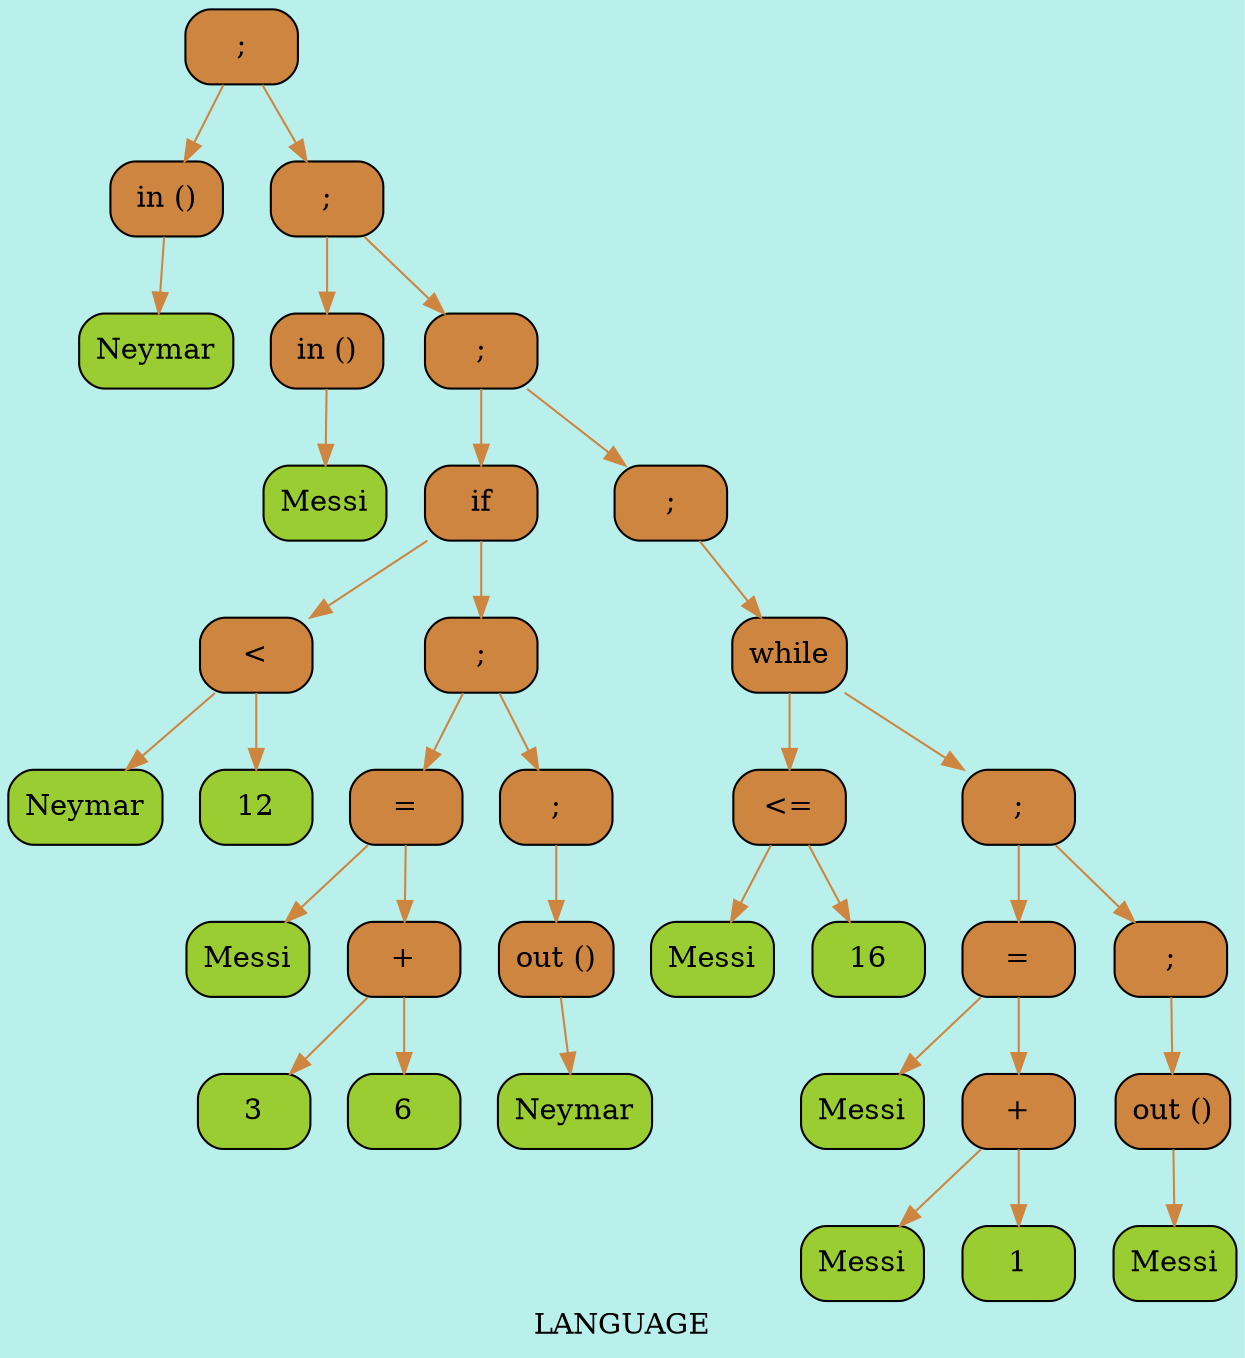 digraph LANGUAGE{
label = < LANGUAGE >;
bgcolor = "#BAF0EC";
node [shape = record ];
edge [style = filled ];
 0 [shape = Mrecord, style = filled, fillcolor = Peru, label = ";" ];
 1 [shape = Mrecord, style = filled, fillcolor = Peru, label = "in ()" ];
 2 [shape = Mrecord, style = filled, fillcolor = YellowGreen, label = "Neymar" ];
 3 [shape = Mrecord, style = filled, fillcolor = Peru, label = ";" ];
 4 [shape = Mrecord, style = filled, fillcolor = Peru, label = "in ()" ];
 5 [shape = Mrecord, style = filled, fillcolor = YellowGreen, label = "Messi" ];
 6 [shape = Mrecord, style = filled, fillcolor = Peru, label = ";" ];
 7 [shape = Mrecord, style = filled, fillcolor = Peru, label = "if" ];
 8 [shape = Mrecord, style = filled, fillcolor = Peru, label = " \< " ];
 9 [shape = Mrecord, style = filled, fillcolor = YellowGreen, label = "Neymar" ];
 10 [shape = Mrecord, style = filled, fillcolor = YellowGreen, label = "12" ];
 11 [shape = Mrecord, style = filled, fillcolor = Peru, label = ";" ];
 12 [shape = Mrecord, style = filled, fillcolor = Peru, label = "=" ];
 13 [shape = Mrecord, style = filled, fillcolor = YellowGreen, label = "Messi" ];
 14 [shape = Mrecord, style = filled, fillcolor = Peru, label = "+" ];
 15 [shape = Mrecord, style = filled, fillcolor = YellowGreen, label = "3" ];
 16 [shape = Mrecord, style = filled, fillcolor = YellowGreen, label = "6" ];
 17 [shape = Mrecord, style = filled, fillcolor = Peru, label = ";" ];
 18 [shape = Mrecord, style = filled, fillcolor = Peru, label = "out ()" ];
 19 [shape = Mrecord, style = filled, fillcolor = YellowGreen, label = "Neymar" ];
 20 [shape = Mrecord, style = filled, fillcolor = Peru, label = ";" ];
 21 [shape = Mrecord, style = filled, fillcolor = Peru, label = "while" ];
 22 [shape = Mrecord, style = filled, fillcolor = Peru, label = " \<= " ];
 23 [shape = Mrecord, style = filled, fillcolor = YellowGreen, label = "Messi" ];
 24 [shape = Mrecord, style = filled, fillcolor = YellowGreen, label = "16" ];
 25 [shape = Mrecord, style = filled, fillcolor = Peru, label = ";" ];
 26 [shape = Mrecord, style = filled, fillcolor = Peru, label = "=" ];
 27 [shape = Mrecord, style = filled, fillcolor = YellowGreen, label = "Messi" ];
 28 [shape = Mrecord, style = filled, fillcolor = Peru, label = "+" ];
 29 [shape = Mrecord, style = filled, fillcolor = YellowGreen, label = "Messi" ];
 30 [shape = Mrecord, style = filled, fillcolor = YellowGreen, label = "1" ];
 31 [shape = Mrecord, style = filled, fillcolor = Peru, label = ";" ];
 32 [shape = Mrecord, style = filled, fillcolor = Peru, label = "out ()" ];
 33 [shape = Mrecord, style = filled, fillcolor = YellowGreen, label = "Messi" ];
0 -> 1[ color = Peru ];
1 -> 2[ color = Peru ];
0 -> 3[ color = Peru ];
3 -> 4[ color = Peru ];
4 -> 5[ color = Peru ];
3 -> 6[ color = Peru ];
6 -> 7[ color = Peru ];
7 -> 8[ color = Peru ];
8 -> 9[ color = Peru ];
8 -> 10[ color = Peru ];
7 -> 11[ color = Peru ];
11 -> 12[ color = Peru ];
12 -> 13[ color = Peru ];
12 -> 14[ color = Peru ];
14 -> 15[ color = Peru ];
14 -> 16[ color = Peru ];
11 -> 17[ color = Peru ];
17 -> 18[ color = Peru ];
18 -> 19[ color = Peru ];
6 -> 20[ color = Peru ];
20 -> 21[ color = Peru ];
21 -> 22[ color = Peru ];
22 -> 23[ color = Peru ];
22 -> 24[ color = Peru ];
21 -> 25[ color = Peru ];
25 -> 26[ color = Peru ];
26 -> 27[ color = Peru ];
26 -> 28[ color = Peru ];
28 -> 29[ color = Peru ];
28 -> 30[ color = Peru ];
25 -> 31[ color = Peru ];
31 -> 32[ color = Peru ];
32 -> 33[ color = Peru ];
}
